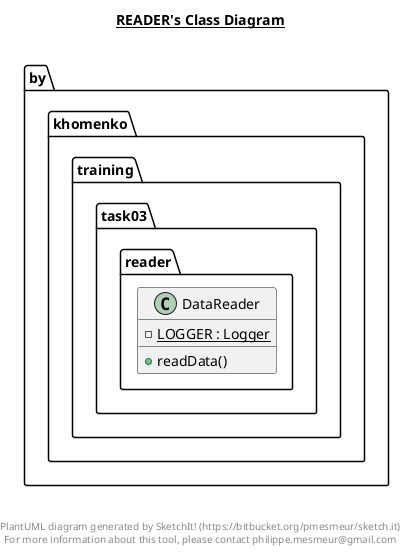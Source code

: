 @startuml

title __READER's Class Diagram__\n

  package by.khomenko.training.task03 {
    package by.khomenko.training.task03.reader {
      class DataReader {
          {static} - LOGGER : Logger
          + readData()
      }
    }
  }
  



right footer


PlantUML diagram generated by SketchIt! (https://bitbucket.org/pmesmeur/sketch.it)
For more information about this tool, please contact philippe.mesmeur@gmail.com
endfooter

@enduml
